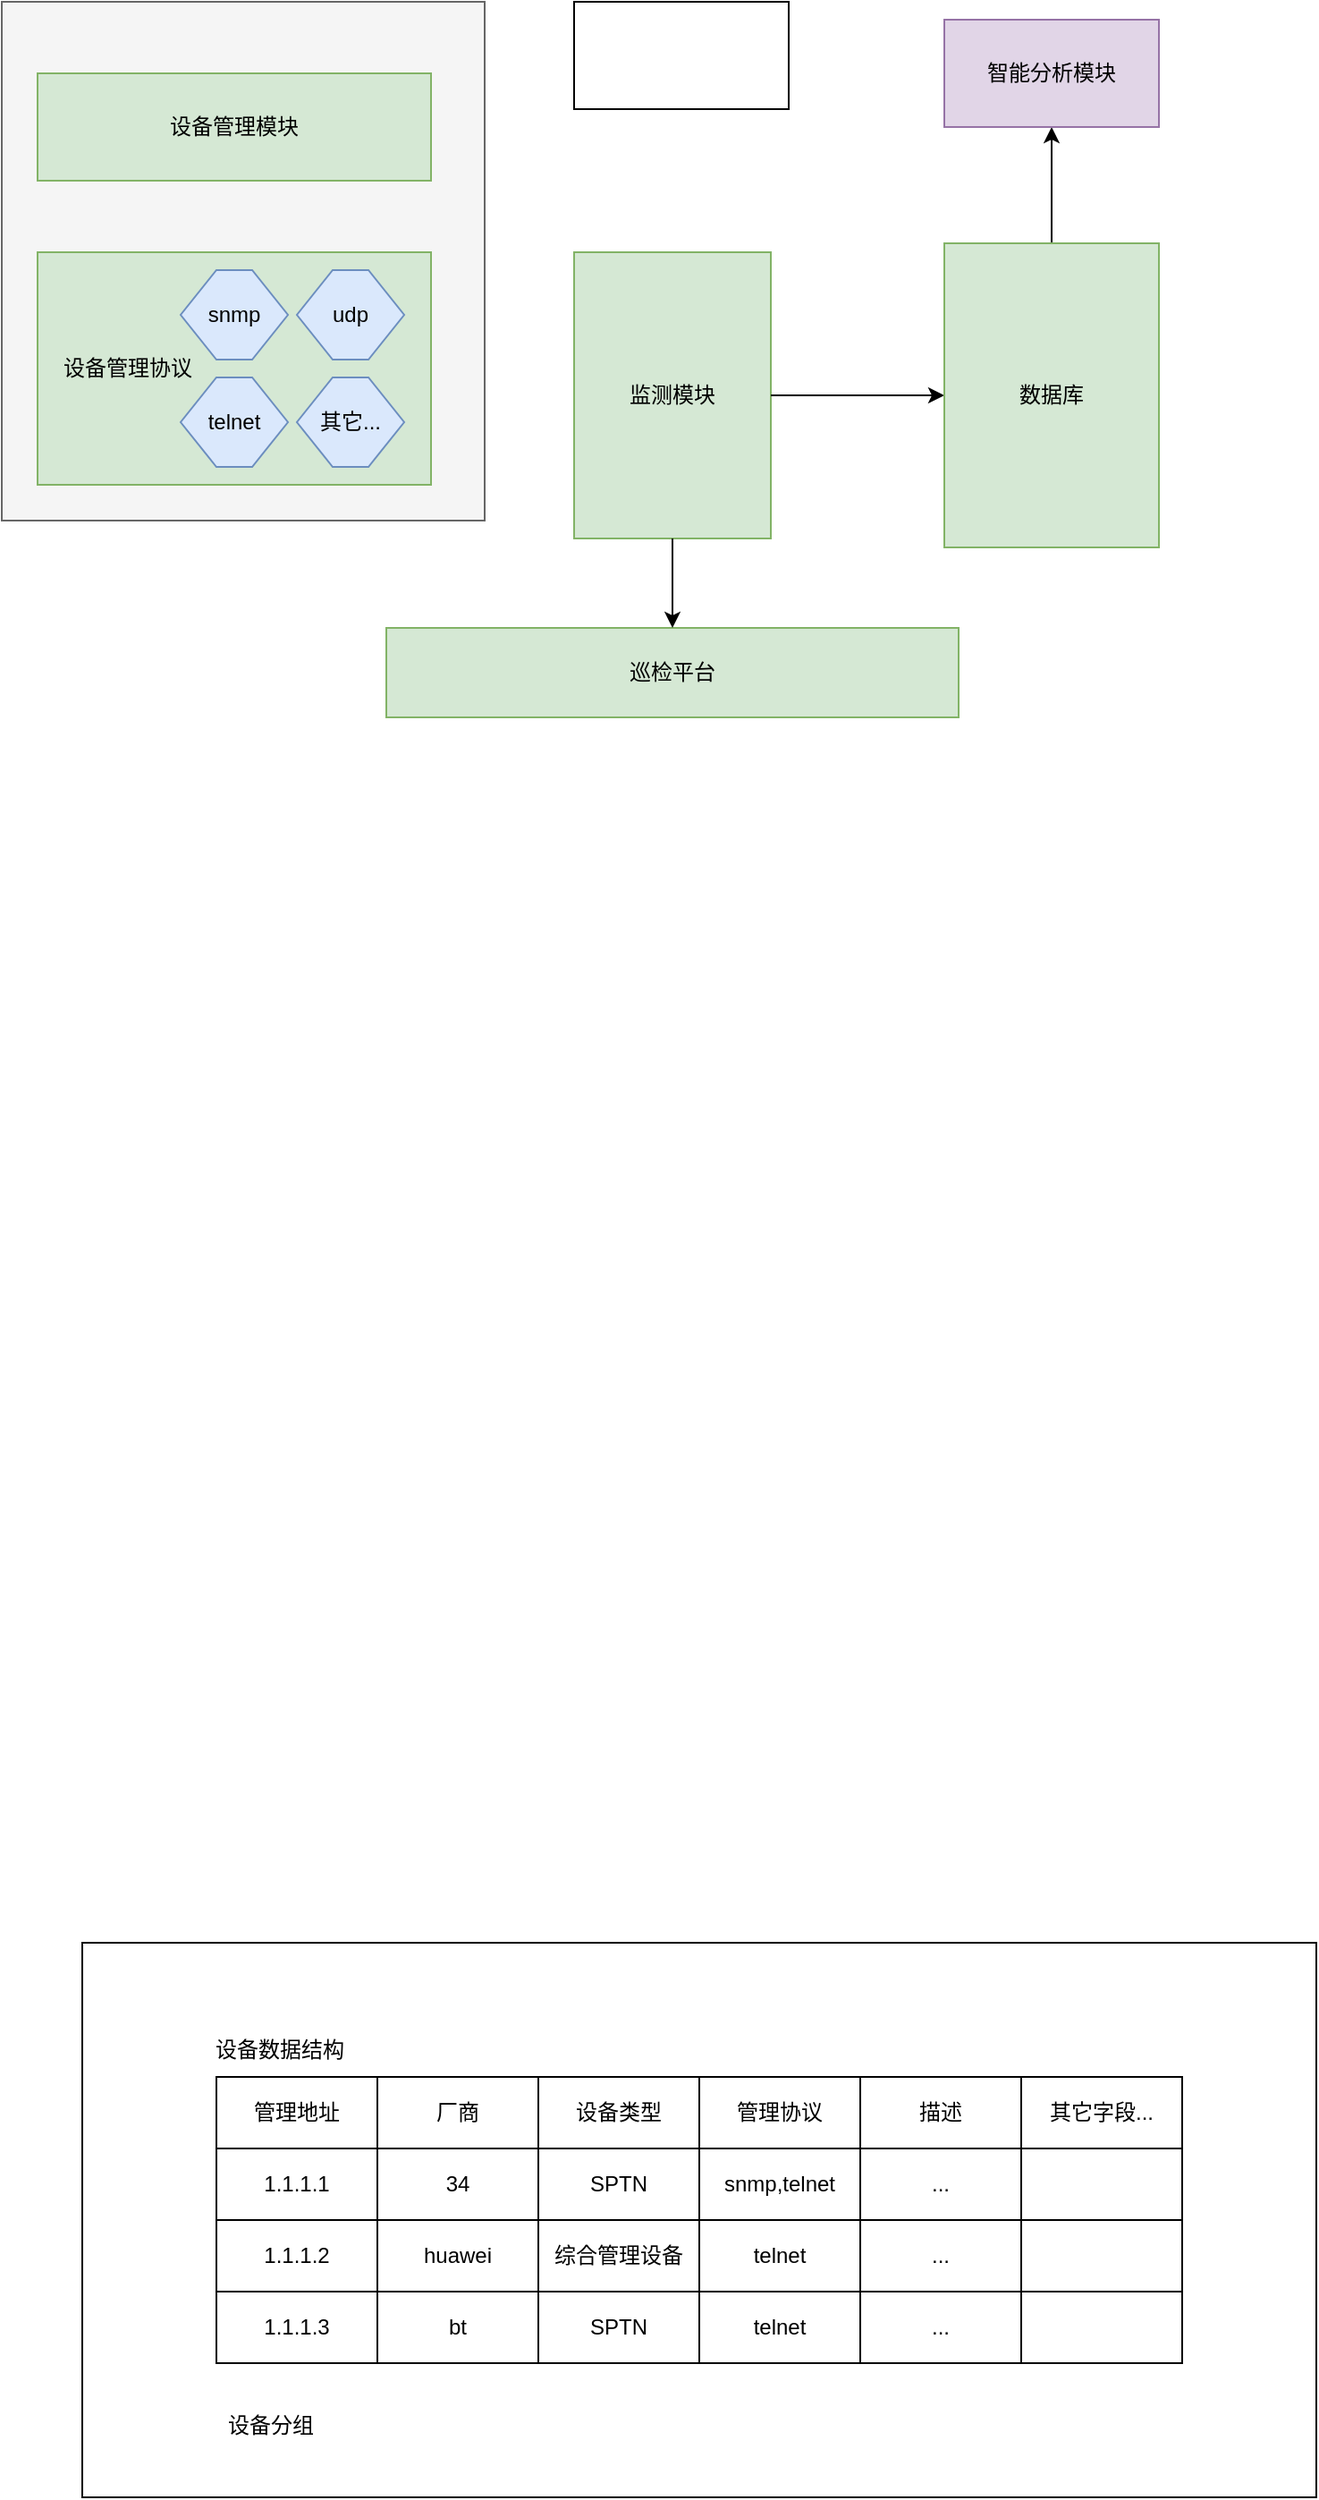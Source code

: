 <mxfile version="20.8.4" type="github">
  <diagram id="iAopiDdHfkZ6viL_v445" name="第 1 页">
    <mxGraphModel dx="1163" dy="977" grid="1" gridSize="10" guides="1" tooltips="1" connect="1" arrows="1" fold="1" page="1" pageScale="1" pageWidth="1654" pageHeight="2336" math="0" shadow="0">
      <root>
        <mxCell id="0" />
        <mxCell id="1" parent="0" />
        <mxCell id="urkheGTaAYXB2tBmHI-Z-91" value="" style="rounded=0;whiteSpace=wrap;html=1;" vertex="1" parent="1">
          <mxGeometry x="225" y="1545" width="690" height="310" as="geometry" />
        </mxCell>
        <mxCell id="urkheGTaAYXB2tBmHI-Z-23" value="" style="whiteSpace=wrap;html=1;fillColor=#f5f5f5;fontColor=#333333;strokeColor=#666666;" vertex="1" parent="1">
          <mxGeometry x="180" y="460" width="270" height="290" as="geometry" />
        </mxCell>
        <mxCell id="urkheGTaAYXB2tBmHI-Z-13" value="设备管理模块" style="rounded=0;whiteSpace=wrap;html=1;fillColor=#d5e8d4;strokeColor=#82b366;" vertex="1" parent="1">
          <mxGeometry x="200" y="500" width="220" height="60" as="geometry" />
        </mxCell>
        <mxCell id="urkheGTaAYXB2tBmHI-Z-16" value="" style="whiteSpace=wrap;html=1;fillColor=#d5e8d4;strokeColor=#82b366;" vertex="1" parent="1">
          <mxGeometry x="200" y="600" width="220" height="130" as="geometry" />
        </mxCell>
        <mxCell id="urkheGTaAYXB2tBmHI-Z-17" value="设备管理协议" style="text;html=1;align=center;verticalAlign=middle;resizable=0;points=[];autosize=1;strokeColor=none;fillColor=none;" vertex="1" parent="1">
          <mxGeometry x="200" y="650" width="100" height="30" as="geometry" />
        </mxCell>
        <mxCell id="urkheGTaAYXB2tBmHI-Z-19" value="snmp" style="shape=hexagon;perimeter=hexagonPerimeter2;whiteSpace=wrap;html=1;fixedSize=1;fillColor=#dae8fc;strokeColor=#6c8ebf;" vertex="1" parent="1">
          <mxGeometry x="280" y="610" width="60" height="50" as="geometry" />
        </mxCell>
        <mxCell id="urkheGTaAYXB2tBmHI-Z-20" value="telnet" style="shape=hexagon;perimeter=hexagonPerimeter2;whiteSpace=wrap;html=1;fixedSize=1;fillColor=#dae8fc;strokeColor=#6c8ebf;" vertex="1" parent="1">
          <mxGeometry x="280" y="670" width="60" height="50" as="geometry" />
        </mxCell>
        <mxCell id="urkheGTaAYXB2tBmHI-Z-21" value="udp" style="shape=hexagon;perimeter=hexagonPerimeter2;whiteSpace=wrap;html=1;fixedSize=1;fillColor=#dae8fc;strokeColor=#6c8ebf;" vertex="1" parent="1">
          <mxGeometry x="345" y="610" width="60" height="50" as="geometry" />
        </mxCell>
        <mxCell id="urkheGTaAYXB2tBmHI-Z-22" value="其它..." style="shape=hexagon;perimeter=hexagonPerimeter2;whiteSpace=wrap;html=1;fixedSize=1;fillColor=#dae8fc;strokeColor=#6c8ebf;" vertex="1" parent="1">
          <mxGeometry x="345" y="670" width="60" height="50" as="geometry" />
        </mxCell>
        <mxCell id="urkheGTaAYXB2tBmHI-Z-24" value="巡检平台" style="rounded=0;whiteSpace=wrap;html=1;fillColor=#d5e8d4;strokeColor=#82b366;" vertex="1" parent="1">
          <mxGeometry x="395" y="810" width="320" height="50" as="geometry" />
        </mxCell>
        <mxCell id="urkheGTaAYXB2tBmHI-Z-25" value="监测模块" style="rounded=0;whiteSpace=wrap;html=1;fillColor=#d5e8d4;strokeColor=#82b366;" vertex="1" parent="1">
          <mxGeometry x="500" y="600" width="110" height="160" as="geometry" />
        </mxCell>
        <mxCell id="urkheGTaAYXB2tBmHI-Z-26" style="edgeStyle=orthogonalEdgeStyle;rounded=0;orthogonalLoop=1;jettySize=auto;html=1;" edge="1" parent="1" source="urkheGTaAYXB2tBmHI-Z-25" target="urkheGTaAYXB2tBmHI-Z-24">
          <mxGeometry relative="1" as="geometry" />
        </mxCell>
        <mxCell id="urkheGTaAYXB2tBmHI-Z-29" style="edgeStyle=orthogonalEdgeStyle;rounded=0;orthogonalLoop=1;jettySize=auto;html=1;" edge="1" parent="1" source="urkheGTaAYXB2tBmHI-Z-25" target="urkheGTaAYXB2tBmHI-Z-28">
          <mxGeometry relative="1" as="geometry" />
        </mxCell>
        <mxCell id="urkheGTaAYXB2tBmHI-Z-35" style="edgeStyle=orthogonalEdgeStyle;rounded=0;orthogonalLoop=1;jettySize=auto;html=1;" edge="1" parent="1" source="urkheGTaAYXB2tBmHI-Z-28" target="urkheGTaAYXB2tBmHI-Z-30">
          <mxGeometry relative="1" as="geometry" />
        </mxCell>
        <mxCell id="urkheGTaAYXB2tBmHI-Z-28" value="数据库" style="rounded=0;whiteSpace=wrap;html=1;fillColor=#d5e8d4;strokeColor=#82b366;" vertex="1" parent="1">
          <mxGeometry x="707" y="595" width="120" height="170" as="geometry" />
        </mxCell>
        <mxCell id="urkheGTaAYXB2tBmHI-Z-30" value="智能分析模块" style="rounded=0;whiteSpace=wrap;html=1;fillColor=#e1d5e7;strokeColor=#9673a6;" vertex="1" parent="1">
          <mxGeometry x="707" y="470" width="120" height="60" as="geometry" />
        </mxCell>
        <mxCell id="urkheGTaAYXB2tBmHI-Z-36" value="" style="rounded=0;whiteSpace=wrap;html=1;" vertex="1" parent="1">
          <mxGeometry x="500" y="460" width="120" height="60" as="geometry" />
        </mxCell>
        <mxCell id="urkheGTaAYXB2tBmHI-Z-37" value="" style="shape=table;startSize=0;container=1;collapsible=0;childLayout=tableLayout;" vertex="1" parent="1">
          <mxGeometry x="300" y="1620" width="540" height="160" as="geometry" />
        </mxCell>
        <mxCell id="urkheGTaAYXB2tBmHI-Z-38" value="" style="shape=tableRow;horizontal=0;startSize=0;swimlaneHead=0;swimlaneBody=0;strokeColor=inherit;top=0;left=0;bottom=0;right=0;collapsible=0;dropTarget=0;fillColor=none;points=[[0,0.5],[1,0.5]];portConstraint=eastwest;" vertex="1" parent="urkheGTaAYXB2tBmHI-Z-37">
          <mxGeometry width="540" height="40" as="geometry" />
        </mxCell>
        <mxCell id="urkheGTaAYXB2tBmHI-Z-39" value="管理地址" style="shape=partialRectangle;html=1;whiteSpace=wrap;connectable=0;strokeColor=inherit;overflow=hidden;fillColor=none;top=0;left=0;bottom=0;right=0;pointerEvents=1;" vertex="1" parent="urkheGTaAYXB2tBmHI-Z-38">
          <mxGeometry width="90" height="40" as="geometry">
            <mxRectangle width="90" height="40" as="alternateBounds" />
          </mxGeometry>
        </mxCell>
        <mxCell id="urkheGTaAYXB2tBmHI-Z-40" value="厂商" style="shape=partialRectangle;html=1;whiteSpace=wrap;connectable=0;strokeColor=inherit;overflow=hidden;fillColor=none;top=0;left=0;bottom=0;right=0;pointerEvents=1;" vertex="1" parent="urkheGTaAYXB2tBmHI-Z-38">
          <mxGeometry x="90" width="90" height="40" as="geometry">
            <mxRectangle width="90" height="40" as="alternateBounds" />
          </mxGeometry>
        </mxCell>
        <mxCell id="urkheGTaAYXB2tBmHI-Z-41" value="设备类型" style="shape=partialRectangle;html=1;whiteSpace=wrap;connectable=0;strokeColor=inherit;overflow=hidden;fillColor=none;top=0;left=0;bottom=0;right=0;pointerEvents=1;" vertex="1" parent="urkheGTaAYXB2tBmHI-Z-38">
          <mxGeometry x="180" width="90" height="40" as="geometry">
            <mxRectangle width="90" height="40" as="alternateBounds" />
          </mxGeometry>
        </mxCell>
        <mxCell id="urkheGTaAYXB2tBmHI-Z-42" value="管理协议" style="shape=partialRectangle;html=1;whiteSpace=wrap;connectable=0;strokeColor=inherit;overflow=hidden;fillColor=none;top=0;left=0;bottom=0;right=0;pointerEvents=1;" vertex="1" parent="urkheGTaAYXB2tBmHI-Z-38">
          <mxGeometry x="270" width="90" height="40" as="geometry">
            <mxRectangle width="90" height="40" as="alternateBounds" />
          </mxGeometry>
        </mxCell>
        <mxCell id="urkheGTaAYXB2tBmHI-Z-43" value="描述" style="shape=partialRectangle;html=1;whiteSpace=wrap;connectable=0;strokeColor=inherit;overflow=hidden;fillColor=none;top=0;left=0;bottom=0;right=0;pointerEvents=1;" vertex="1" parent="urkheGTaAYXB2tBmHI-Z-38">
          <mxGeometry x="360" width="90" height="40" as="geometry">
            <mxRectangle width="90" height="40" as="alternateBounds" />
          </mxGeometry>
        </mxCell>
        <mxCell id="urkheGTaAYXB2tBmHI-Z-44" value="其它字段..." style="shape=partialRectangle;html=1;whiteSpace=wrap;connectable=0;strokeColor=inherit;overflow=hidden;fillColor=none;top=0;left=0;bottom=0;right=0;pointerEvents=1;" vertex="1" parent="urkheGTaAYXB2tBmHI-Z-38">
          <mxGeometry x="450" width="90" height="40" as="geometry">
            <mxRectangle width="90" height="40" as="alternateBounds" />
          </mxGeometry>
        </mxCell>
        <mxCell id="urkheGTaAYXB2tBmHI-Z-45" value="" style="shape=tableRow;horizontal=0;startSize=0;swimlaneHead=0;swimlaneBody=0;strokeColor=inherit;top=0;left=0;bottom=0;right=0;collapsible=0;dropTarget=0;fillColor=none;points=[[0,0.5],[1,0.5]];portConstraint=eastwest;" vertex="1" parent="urkheGTaAYXB2tBmHI-Z-37">
          <mxGeometry y="40" width="540" height="40" as="geometry" />
        </mxCell>
        <mxCell id="urkheGTaAYXB2tBmHI-Z-46" value="1.1.1.1" style="shape=partialRectangle;html=1;whiteSpace=wrap;connectable=0;strokeColor=inherit;overflow=hidden;fillColor=none;top=0;left=0;bottom=0;right=0;pointerEvents=1;" vertex="1" parent="urkheGTaAYXB2tBmHI-Z-45">
          <mxGeometry width="90" height="40" as="geometry">
            <mxRectangle width="90" height="40" as="alternateBounds" />
          </mxGeometry>
        </mxCell>
        <mxCell id="urkheGTaAYXB2tBmHI-Z-47" value="34" style="shape=partialRectangle;html=1;whiteSpace=wrap;connectable=0;strokeColor=inherit;overflow=hidden;fillColor=none;top=0;left=0;bottom=0;right=0;pointerEvents=1;" vertex="1" parent="urkheGTaAYXB2tBmHI-Z-45">
          <mxGeometry x="90" width="90" height="40" as="geometry">
            <mxRectangle width="90" height="40" as="alternateBounds" />
          </mxGeometry>
        </mxCell>
        <mxCell id="urkheGTaAYXB2tBmHI-Z-48" value="SPTN" style="shape=partialRectangle;html=1;whiteSpace=wrap;connectable=0;strokeColor=inherit;overflow=hidden;fillColor=none;top=0;left=0;bottom=0;right=0;pointerEvents=1;" vertex="1" parent="urkheGTaAYXB2tBmHI-Z-45">
          <mxGeometry x="180" width="90" height="40" as="geometry">
            <mxRectangle width="90" height="40" as="alternateBounds" />
          </mxGeometry>
        </mxCell>
        <mxCell id="urkheGTaAYXB2tBmHI-Z-49" value="snmp,telnet" style="shape=partialRectangle;html=1;whiteSpace=wrap;connectable=0;strokeColor=inherit;overflow=hidden;fillColor=none;top=0;left=0;bottom=0;right=0;pointerEvents=1;" vertex="1" parent="urkheGTaAYXB2tBmHI-Z-45">
          <mxGeometry x="270" width="90" height="40" as="geometry">
            <mxRectangle width="90" height="40" as="alternateBounds" />
          </mxGeometry>
        </mxCell>
        <mxCell id="urkheGTaAYXB2tBmHI-Z-50" value="..." style="shape=partialRectangle;html=1;whiteSpace=wrap;connectable=0;strokeColor=inherit;overflow=hidden;fillColor=none;top=0;left=0;bottom=0;right=0;pointerEvents=1;" vertex="1" parent="urkheGTaAYXB2tBmHI-Z-45">
          <mxGeometry x="360" width="90" height="40" as="geometry">
            <mxRectangle width="90" height="40" as="alternateBounds" />
          </mxGeometry>
        </mxCell>
        <mxCell id="urkheGTaAYXB2tBmHI-Z-51" value="" style="shape=partialRectangle;html=1;whiteSpace=wrap;connectable=0;strokeColor=inherit;overflow=hidden;fillColor=none;top=0;left=0;bottom=0;right=0;pointerEvents=1;" vertex="1" parent="urkheGTaAYXB2tBmHI-Z-45">
          <mxGeometry x="450" width="90" height="40" as="geometry">
            <mxRectangle width="90" height="40" as="alternateBounds" />
          </mxGeometry>
        </mxCell>
        <mxCell id="urkheGTaAYXB2tBmHI-Z-52" value="" style="shape=tableRow;horizontal=0;startSize=0;swimlaneHead=0;swimlaneBody=0;strokeColor=inherit;top=0;left=0;bottom=0;right=0;collapsible=0;dropTarget=0;fillColor=none;points=[[0,0.5],[1,0.5]];portConstraint=eastwest;" vertex="1" parent="urkheGTaAYXB2tBmHI-Z-37">
          <mxGeometry y="80" width="540" height="40" as="geometry" />
        </mxCell>
        <mxCell id="urkheGTaAYXB2tBmHI-Z-53" value="1.1.1.2" style="shape=partialRectangle;html=1;whiteSpace=wrap;connectable=0;strokeColor=inherit;overflow=hidden;fillColor=none;top=0;left=0;bottom=0;right=0;pointerEvents=1;" vertex="1" parent="urkheGTaAYXB2tBmHI-Z-52">
          <mxGeometry width="90" height="40" as="geometry">
            <mxRectangle width="90" height="40" as="alternateBounds" />
          </mxGeometry>
        </mxCell>
        <mxCell id="urkheGTaAYXB2tBmHI-Z-54" value="huawei" style="shape=partialRectangle;html=1;whiteSpace=wrap;connectable=0;strokeColor=inherit;overflow=hidden;fillColor=none;top=0;left=0;bottom=0;right=0;pointerEvents=1;" vertex="1" parent="urkheGTaAYXB2tBmHI-Z-52">
          <mxGeometry x="90" width="90" height="40" as="geometry">
            <mxRectangle width="90" height="40" as="alternateBounds" />
          </mxGeometry>
        </mxCell>
        <mxCell id="urkheGTaAYXB2tBmHI-Z-55" value="综合管理设备" style="shape=partialRectangle;html=1;whiteSpace=wrap;connectable=0;strokeColor=inherit;overflow=hidden;fillColor=none;top=0;left=0;bottom=0;right=0;pointerEvents=1;" vertex="1" parent="urkheGTaAYXB2tBmHI-Z-52">
          <mxGeometry x="180" width="90" height="40" as="geometry">
            <mxRectangle width="90" height="40" as="alternateBounds" />
          </mxGeometry>
        </mxCell>
        <mxCell id="urkheGTaAYXB2tBmHI-Z-56" value="telnet" style="shape=partialRectangle;html=1;whiteSpace=wrap;connectable=0;strokeColor=inherit;overflow=hidden;fillColor=none;top=0;left=0;bottom=0;right=0;pointerEvents=1;" vertex="1" parent="urkheGTaAYXB2tBmHI-Z-52">
          <mxGeometry x="270" width="90" height="40" as="geometry">
            <mxRectangle width="90" height="40" as="alternateBounds" />
          </mxGeometry>
        </mxCell>
        <mxCell id="urkheGTaAYXB2tBmHI-Z-57" value="..." style="shape=partialRectangle;html=1;whiteSpace=wrap;connectable=0;strokeColor=inherit;overflow=hidden;fillColor=none;top=0;left=0;bottom=0;right=0;pointerEvents=1;" vertex="1" parent="urkheGTaAYXB2tBmHI-Z-52">
          <mxGeometry x="360" width="90" height="40" as="geometry">
            <mxRectangle width="90" height="40" as="alternateBounds" />
          </mxGeometry>
        </mxCell>
        <mxCell id="urkheGTaAYXB2tBmHI-Z-58" value="" style="shape=partialRectangle;html=1;whiteSpace=wrap;connectable=0;strokeColor=inherit;overflow=hidden;fillColor=none;top=0;left=0;bottom=0;right=0;pointerEvents=1;" vertex="1" parent="urkheGTaAYXB2tBmHI-Z-52">
          <mxGeometry x="450" width="90" height="40" as="geometry">
            <mxRectangle width="90" height="40" as="alternateBounds" />
          </mxGeometry>
        </mxCell>
        <mxCell id="urkheGTaAYXB2tBmHI-Z-59" value="" style="shape=tableRow;horizontal=0;startSize=0;swimlaneHead=0;swimlaneBody=0;strokeColor=inherit;top=0;left=0;bottom=0;right=0;collapsible=0;dropTarget=0;fillColor=none;points=[[0,0.5],[1,0.5]];portConstraint=eastwest;" vertex="1" parent="urkheGTaAYXB2tBmHI-Z-37">
          <mxGeometry y="120" width="540" height="40" as="geometry" />
        </mxCell>
        <mxCell id="urkheGTaAYXB2tBmHI-Z-60" value="1.1.1.3" style="shape=partialRectangle;html=1;whiteSpace=wrap;connectable=0;strokeColor=inherit;overflow=hidden;fillColor=none;top=0;left=0;bottom=0;right=0;pointerEvents=1;" vertex="1" parent="urkheGTaAYXB2tBmHI-Z-59">
          <mxGeometry width="90" height="40" as="geometry">
            <mxRectangle width="90" height="40" as="alternateBounds" />
          </mxGeometry>
        </mxCell>
        <mxCell id="urkheGTaAYXB2tBmHI-Z-61" value="bt" style="shape=partialRectangle;html=1;whiteSpace=wrap;connectable=0;strokeColor=inherit;overflow=hidden;fillColor=none;top=0;left=0;bottom=0;right=0;pointerEvents=1;" vertex="1" parent="urkheGTaAYXB2tBmHI-Z-59">
          <mxGeometry x="90" width="90" height="40" as="geometry">
            <mxRectangle width="90" height="40" as="alternateBounds" />
          </mxGeometry>
        </mxCell>
        <mxCell id="urkheGTaAYXB2tBmHI-Z-62" value="SPTN" style="shape=partialRectangle;html=1;whiteSpace=wrap;connectable=0;strokeColor=inherit;overflow=hidden;fillColor=none;top=0;left=0;bottom=0;right=0;pointerEvents=1;" vertex="1" parent="urkheGTaAYXB2tBmHI-Z-59">
          <mxGeometry x="180" width="90" height="40" as="geometry">
            <mxRectangle width="90" height="40" as="alternateBounds" />
          </mxGeometry>
        </mxCell>
        <mxCell id="urkheGTaAYXB2tBmHI-Z-63" value="telnet" style="shape=partialRectangle;html=1;whiteSpace=wrap;connectable=0;strokeColor=inherit;overflow=hidden;fillColor=none;top=0;left=0;bottom=0;right=0;pointerEvents=1;" vertex="1" parent="urkheGTaAYXB2tBmHI-Z-59">
          <mxGeometry x="270" width="90" height="40" as="geometry">
            <mxRectangle width="90" height="40" as="alternateBounds" />
          </mxGeometry>
        </mxCell>
        <mxCell id="urkheGTaAYXB2tBmHI-Z-64" value="..." style="shape=partialRectangle;html=1;whiteSpace=wrap;connectable=0;strokeColor=inherit;overflow=hidden;fillColor=none;top=0;left=0;bottom=0;right=0;pointerEvents=1;" vertex="1" parent="urkheGTaAYXB2tBmHI-Z-59">
          <mxGeometry x="360" width="90" height="40" as="geometry">
            <mxRectangle width="90" height="40" as="alternateBounds" />
          </mxGeometry>
        </mxCell>
        <mxCell id="urkheGTaAYXB2tBmHI-Z-65" value="" style="shape=partialRectangle;html=1;whiteSpace=wrap;connectable=0;strokeColor=inherit;overflow=hidden;fillColor=none;top=0;left=0;bottom=0;right=0;pointerEvents=1;" vertex="1" parent="urkheGTaAYXB2tBmHI-Z-59">
          <mxGeometry x="450" width="90" height="40" as="geometry">
            <mxRectangle width="90" height="40" as="alternateBounds" />
          </mxGeometry>
        </mxCell>
        <mxCell id="urkheGTaAYXB2tBmHI-Z-88" value="设备数据结构" style="text;html=1;align=center;verticalAlign=middle;resizable=0;points=[];autosize=1;strokeColor=none;fillColor=none;" vertex="1" parent="1">
          <mxGeometry x="285" y="1590" width="100" height="30" as="geometry" />
        </mxCell>
        <mxCell id="urkheGTaAYXB2tBmHI-Z-89" value="设备分组" style="text;html=1;align=center;verticalAlign=middle;resizable=0;points=[];autosize=1;strokeColor=none;fillColor=none;" vertex="1" parent="1">
          <mxGeometry x="295" y="1800" width="70" height="30" as="geometry" />
        </mxCell>
      </root>
    </mxGraphModel>
  </diagram>
</mxfile>
